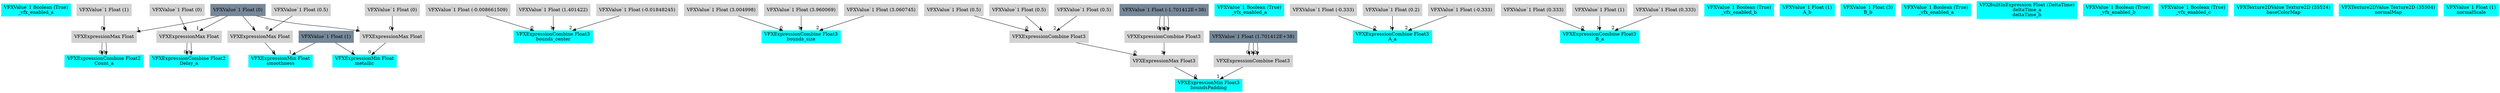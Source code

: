 digraph G {
node0 [shape="box" color="cyan" style="filled" label="VFXValue`1 Boolean (True)
_vfx_enabled_a"]
node1 [shape="box" color="cyan" style="filled" label="VFXExpressionCombine Float2
Count_a"]
node2 [shape="box" color="lightgray" style="filled" label="VFXExpressionMax Float"]
node3 [shape="box" color="lightgray" style="filled" label="VFXValue`1 Float (1)"]
node4 [shape="box" color="lightslategray" style="filled" label="VFXValue`1 Float (0)"]
node5 [shape="box" color="cyan" style="filled" label="VFXExpressionCombine Float2
Delay_a"]
node6 [shape="box" color="lightgray" style="filled" label="VFXExpressionMax Float"]
node7 [shape="box" color="lightgray" style="filled" label="VFXValue`1 Float (0)"]
node8 [shape="box" color="cyan" style="filled" label="VFXExpressionCombine Float3
bounds_center"]
node9 [shape="box" color="lightgray" style="filled" label="VFXValue`1 Float (-0.008661509)"]
node10 [shape="box" color="lightgray" style="filled" label="VFXValue`1 Float (1.401422)"]
node11 [shape="box" color="lightgray" style="filled" label="VFXValue`1 Float (-0.01848245)"]
node12 [shape="box" color="cyan" style="filled" label="VFXExpressionCombine Float3
bounds_size"]
node13 [shape="box" color="lightgray" style="filled" label="VFXValue`1 Float (3.004998)"]
node14 [shape="box" color="lightgray" style="filled" label="VFXValue`1 Float (3.960069)"]
node15 [shape="box" color="lightgray" style="filled" label="VFXValue`1 Float (3.060745)"]
node16 [shape="box" color="cyan" style="filled" label="VFXExpressionMin Float3
boundsPadding"]
node17 [shape="box" color="lightgray" style="filled" label="VFXExpressionMax Float3"]
node18 [shape="box" color="lightgray" style="filled" label="VFXExpressionCombine Float3"]
node19 [shape="box" color="lightgray" style="filled" label="VFXValue`1 Float (0.5)"]
node20 [shape="box" color="lightgray" style="filled" label="VFXValue`1 Float (0.5)"]
node21 [shape="box" color="lightgray" style="filled" label="VFXValue`1 Float (0.5)"]
node22 [shape="box" color="lightgray" style="filled" label="VFXExpressionCombine Float3"]
node23 [shape="box" color="lightslategray" style="filled" label="VFXValue`1 Float (-1.701412E+38)"]
node24 [shape="box" color="lightgray" style="filled" label="VFXExpressionCombine Float3"]
node25 [shape="box" color="lightslategray" style="filled" label="VFXValue`1 Float (1.701412E+38)"]
node26 [shape="box" color="cyan" style="filled" label="VFXValue`1 Boolean (True)
_vfx_enabled_a"]
node27 [shape="box" color="cyan" style="filled" label="VFXExpressionCombine Float3
A_a"]
node28 [shape="box" color="lightgray" style="filled" label="VFXValue`1 Float (-0.333)"]
node29 [shape="box" color="lightgray" style="filled" label="VFXValue`1 Float (0.2)"]
node30 [shape="box" color="lightgray" style="filled" label="VFXValue`1 Float (-0.333)"]
node31 [shape="box" color="cyan" style="filled" label="VFXExpressionCombine Float3
B_a"]
node32 [shape="box" color="lightgray" style="filled" label="VFXValue`1 Float (0.333)"]
node33 [shape="box" color="lightgray" style="filled" label="VFXValue`1 Float (1)"]
node34 [shape="box" color="lightgray" style="filled" label="VFXValue`1 Float (0.333)"]
node35 [shape="box" color="cyan" style="filled" label="VFXValue`1 Boolean (True)
_vfx_enabled_b"]
node36 [shape="box" color="cyan" style="filled" label="VFXValue`1 Float (1)
A_b"]
node37 [shape="box" color="cyan" style="filled" label="VFXValue`1 Float (3)
B_b"]
node38 [shape="box" color="cyan" style="filled" label="VFXValue`1 Boolean (True)
_vfx_enabled_a"]
node39 [shape="box" color="cyan" style="filled" label="VFXBuiltInExpression Float (DeltaTime)
deltaTime_a
deltaTime_b"]
node40 [shape="box" color="cyan" style="filled" label="VFXValue`1 Boolean (True)
_vfx_enabled_b"]
node41 [shape="box" color="cyan" style="filled" label="VFXValue`1 Boolean (True)
_vfx_enabled_c"]
node42 [shape="box" color="cyan" style="filled" label="VFXExpressionMin Float
smoothness"]
node43 [shape="box" color="lightgray" style="filled" label="VFXExpressionMax Float"]
node44 [shape="box" color="lightgray" style="filled" label="VFXValue`1 Float (0.5)"]
node45 [shape="box" color="lightslategray" style="filled" label="VFXValue`1 Float (1)"]
node46 [shape="box" color="cyan" style="filled" label="VFXExpressionMin Float
metallic"]
node47 [shape="box" color="lightgray" style="filled" label="VFXExpressionMax Float"]
node48 [shape="box" color="lightgray" style="filled" label="VFXValue`1 Float (0)"]
node49 [shape="box" color="cyan" style="filled" label="VFXTexture2DValue Texture2D (35524)
baseColorMap"]
node50 [shape="box" color="cyan" style="filled" label="VFXTexture2DValue Texture2D (35504)
normalMap"]
node51 [shape="box" color="cyan" style="filled" label="VFXValue`1 Float (1)
normalScale"]
node2 -> node1 [headlabel="0"]
node2 -> node1 [headlabel="1"]
node3 -> node2 [headlabel="0"]
node4 -> node2 [headlabel="1"]
node6 -> node5 [headlabel="0"]
node6 -> node5 [headlabel="1"]
node7 -> node6 [headlabel="0"]
node4 -> node6 [headlabel="1"]
node9 -> node8 [headlabel="0"]
node10 -> node8 [headlabel="1"]
node11 -> node8 [headlabel="2"]
node13 -> node12 [headlabel="0"]
node14 -> node12 [headlabel="1"]
node15 -> node12 [headlabel="2"]
node17 -> node16 [headlabel="0"]
node24 -> node16 [headlabel="1"]
node18 -> node17 [headlabel="0"]
node22 -> node17 [headlabel="1"]
node19 -> node18 [headlabel="0"]
node20 -> node18 [headlabel="1"]
node21 -> node18 [headlabel="2"]
node23 -> node22 [headlabel="0"]
node23 -> node22 [headlabel="1"]
node23 -> node22 [headlabel="2"]
node25 -> node24 [headlabel="0"]
node25 -> node24 [headlabel="1"]
node25 -> node24 [headlabel="2"]
node28 -> node27 [headlabel="0"]
node29 -> node27 [headlabel="1"]
node30 -> node27 [headlabel="2"]
node32 -> node31 [headlabel="0"]
node33 -> node31 [headlabel="1"]
node34 -> node31 [headlabel="2"]
node43 -> node42 [headlabel="0"]
node45 -> node42 [headlabel="1"]
node44 -> node43 [headlabel="0"]
node4 -> node43 [headlabel="1"]
node47 -> node46 [headlabel="0"]
node45 -> node46 [headlabel="1"]
node48 -> node47 [headlabel="0"]
node4 -> node47 [headlabel="1"]
}
